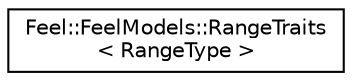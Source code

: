 digraph "Graphical Class Hierarchy"
{
 // LATEX_PDF_SIZE
  edge [fontname="Helvetica",fontsize="10",labelfontname="Helvetica",labelfontsize="10"];
  node [fontname="Helvetica",fontsize="10",shape=record];
  rankdir="LR";
  Node0 [label="Feel::FeelModels::RangeTraits\l\< RangeType \>",height=0.2,width=0.4,color="black", fillcolor="white", style="filled",URL="$structFeel_1_1FeelModels_1_1RangeTraits.html",tooltip=" "];
}
